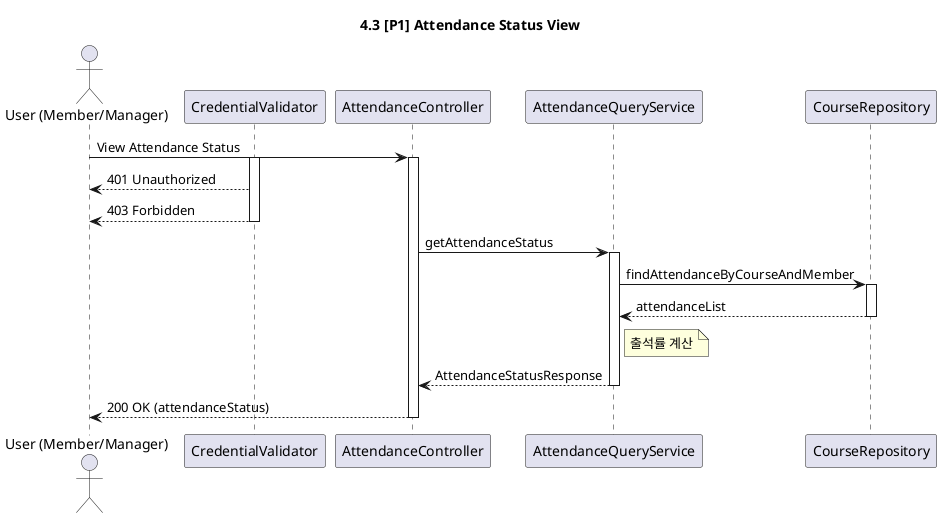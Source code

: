 @startuml

title 4.3 [P1] Attendance Status View

actor "User (Member/Manager)" as User
participant "CredentialValidator" as Validator
participant "AttendanceController" as Controller
participant "AttendanceQueryService" as AppService
participant "CourseRepository" as Repository

User -> Controller: View Attendance Status
activate Validator
activate Controller
Validator --> User: 401 Unauthorized
Validator --> User: 403 Forbidden
deactivate Validator

Controller -> AppService: getAttendanceStatus
activate AppService

AppService -> Repository: findAttendanceByCourseAndMember
activate Repository
Repository --> AppService: attendanceList
deactivate Repository

note right of AppService
    출석률 계산
end note

AppService --> Controller: AttendanceStatusResponse
deactivate AppService

Controller --> User: 200 OK (attendanceStatus)
deactivate Controller

@enduml